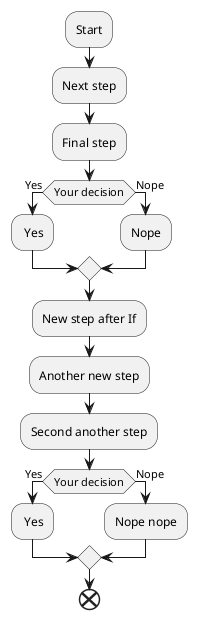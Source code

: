 @startuml
:Start;
:Next step;
:Final step;
if (Your decision) then (Yes)
: Yes;
else (Nope)
:Nope;
endIf
:New step after If;
:Another new step;
:Second another step;
if (Your decision) then (Yes)
: Yes;
else (Nope)
:Nope nope;
endIf
end
@enduml
